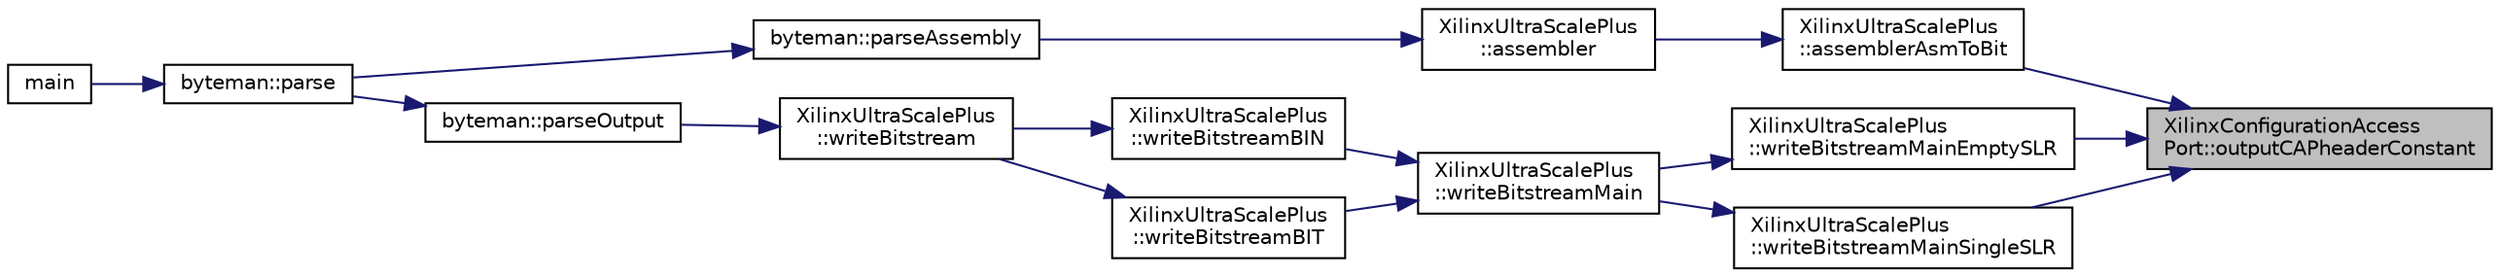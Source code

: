 digraph "XilinxConfigurationAccessPort::outputCAPheaderConstant"
{
 // INTERACTIVE_SVG=YES
 // LATEX_PDF_SIZE
  edge [fontname="Helvetica",fontsize="10",labelfontname="Helvetica",labelfontsize="10"];
  node [fontname="Helvetica",fontsize="10",shape=record];
  rankdir="RL";
  Node1 [label="XilinxConfigurationAccess\lPort::outputCAPheaderConstant",height=0.2,width=0.4,color="black", fillcolor="grey75", style="filled", fontcolor="black",tooltip=" "];
  Node1 -> Node2 [dir="back",color="midnightblue",fontsize="10",style="solid",fontname="Helvetica"];
  Node2 [label="XilinxUltraScalePlus\l::assemblerAsmToBit",height=0.2,width=0.4,color="black", fillcolor="white", style="filled",URL="$classXilinxUltraScalePlus.html#a058802c627c4177c6fd88ca079551207",tooltip=" "];
  Node2 -> Node3 [dir="back",color="midnightblue",fontsize="10",style="solid",fontname="Helvetica"];
  Node3 [label="XilinxUltraScalePlus\l::assembler",height=0.2,width=0.4,color="black", fillcolor="white", style="filled",URL="$classXilinxUltraScalePlus.html#a53e5f6ec962f1f2a961f90b8b9e90e10",tooltip=" "];
  Node3 -> Node4 [dir="back",color="midnightblue",fontsize="10",style="solid",fontname="Helvetica"];
  Node4 [label="byteman::parseAssembly",height=0.2,width=0.4,color="black", fillcolor="white", style="filled",URL="$classbyteman.html#a5e7f2e31d95626075a6ce22b54ecbbf8",tooltip=" "];
  Node4 -> Node5 [dir="back",color="midnightblue",fontsize="10",style="solid",fontname="Helvetica"];
  Node5 [label="byteman::parse",height=0.2,width=0.4,color="black", fillcolor="white", style="filled",URL="$classbyteman.html#a0ce0e992678e3f8b51cc5e01cea14ddb",tooltip=" "];
  Node5 -> Node6 [dir="back",color="midnightblue",fontsize="10",style="solid",fontname="Helvetica"];
  Node6 [label="main",height=0.2,width=0.4,color="black", fillcolor="white", style="filled",URL="$byteman_8cpp.html#a0ddf1224851353fc92bfbff6f499fa97",tooltip=" "];
  Node1 -> Node7 [dir="back",color="midnightblue",fontsize="10",style="solid",fontname="Helvetica"];
  Node7 [label="XilinxUltraScalePlus\l::writeBitstreamMainEmptySLR",height=0.2,width=0.4,color="black", fillcolor="white", style="filled",URL="$classXilinxUltraScalePlus.html#a9c88e1cc4400a4f80a7757536442a193",tooltip=" "];
  Node7 -> Node8 [dir="back",color="midnightblue",fontsize="10",style="solid",fontname="Helvetica"];
  Node8 [label="XilinxUltraScalePlus\l::writeBitstreamMain",height=0.2,width=0.4,color="black", fillcolor="white", style="filled",URL="$classXilinxUltraScalePlus.html#afcd0f828eff528d0c178a5e473ee2181",tooltip=" "];
  Node8 -> Node9 [dir="back",color="midnightblue",fontsize="10",style="solid",fontname="Helvetica"];
  Node9 [label="XilinxUltraScalePlus\l::writeBitstreamBIN",height=0.2,width=0.4,color="black", fillcolor="white", style="filled",URL="$classXilinxUltraScalePlus.html#ab32b8ddf6ed62003568932d9167f7231",tooltip=" "];
  Node9 -> Node10 [dir="back",color="midnightblue",fontsize="10",style="solid",fontname="Helvetica"];
  Node10 [label="XilinxUltraScalePlus\l::writeBitstream",height=0.2,width=0.4,color="black", fillcolor="white", style="filled",URL="$classXilinxUltraScalePlus.html#a7f2a7c34766d004adc6f1cfe1bdd62e7",tooltip=" "];
  Node10 -> Node11 [dir="back",color="midnightblue",fontsize="10",style="solid",fontname="Helvetica"];
  Node11 [label="byteman::parseOutput",height=0.2,width=0.4,color="black", fillcolor="white", style="filled",URL="$classbyteman.html#a2ff1e5c9e9b542e9f74768b296ace32f",tooltip=" "];
  Node11 -> Node5 [dir="back",color="midnightblue",fontsize="10",style="solid",fontname="Helvetica"];
  Node8 -> Node12 [dir="back",color="midnightblue",fontsize="10",style="solid",fontname="Helvetica"];
  Node12 [label="XilinxUltraScalePlus\l::writeBitstreamBIT",height=0.2,width=0.4,color="black", fillcolor="white", style="filled",URL="$classXilinxUltraScalePlus.html#aafc764306446548f9127f3e30759af49",tooltip=" "];
  Node12 -> Node10 [dir="back",color="midnightblue",fontsize="10",style="solid",fontname="Helvetica"];
  Node1 -> Node13 [dir="back",color="midnightblue",fontsize="10",style="solid",fontname="Helvetica"];
  Node13 [label="XilinxUltraScalePlus\l::writeBitstreamMainSingleSLR",height=0.2,width=0.4,color="black", fillcolor="white", style="filled",URL="$classXilinxUltraScalePlus.html#a452023c07e40cbb6b1a5c65db8494a65",tooltip=" "];
  Node13 -> Node8 [dir="back",color="midnightblue",fontsize="10",style="solid",fontname="Helvetica"];
}
